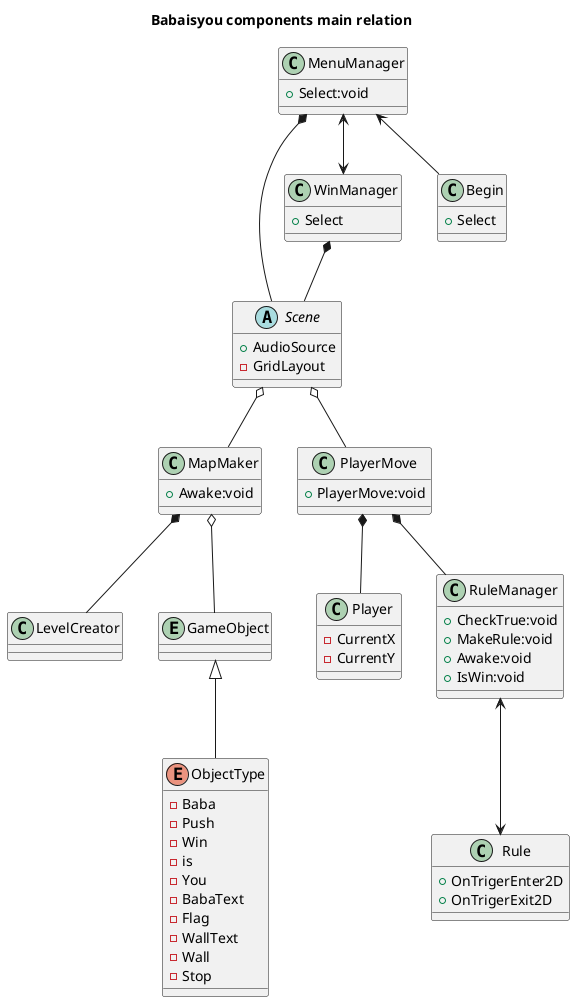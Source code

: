 
@startuml babaisyou
title Babaisyou components main relation
class MenuManager{
    + Select:void 
}
abstract class Scene{
    + AudioSource 
    - GridLayout
}
class LevelCreator
class MapMaker{
    + Awake:void
}
class PlayerMove{
    + PlayerMove:void
}
class Player{
    - CurrentX
    - CurrentY
}
class Rule{
    + OnTrigerEnter2D
    + OnTrigerExit2D
}
class RuleManager{
    + CheckTrue:void
    + MakeRule:void
    + Awake:void
    + IsWin:void
}
class WinManager{
    + Select
}
class Begin{
    + Select
}
entity GameObject
enum ObjectType{
    - Baba
    - Push
    - Win
    - is
    - You
    - BabaText
    - Flag
    - WallText
    - Wall
    - Stop
}
MenuManager <-- Begin
MapMaker *-- LevelCreator
Scene o-- MapMaker 
MenuManager *-- Scene
RuleManager <--> Rule
PlayerMove *-- RuleManager
Scene o-- PlayerMove 
WinManager *-- Scene
MenuManager <--> WinManager
PlayerMove *-- Player
MapMaker o-- GameObject
GameObject <|-- ObjectType
@enduml
